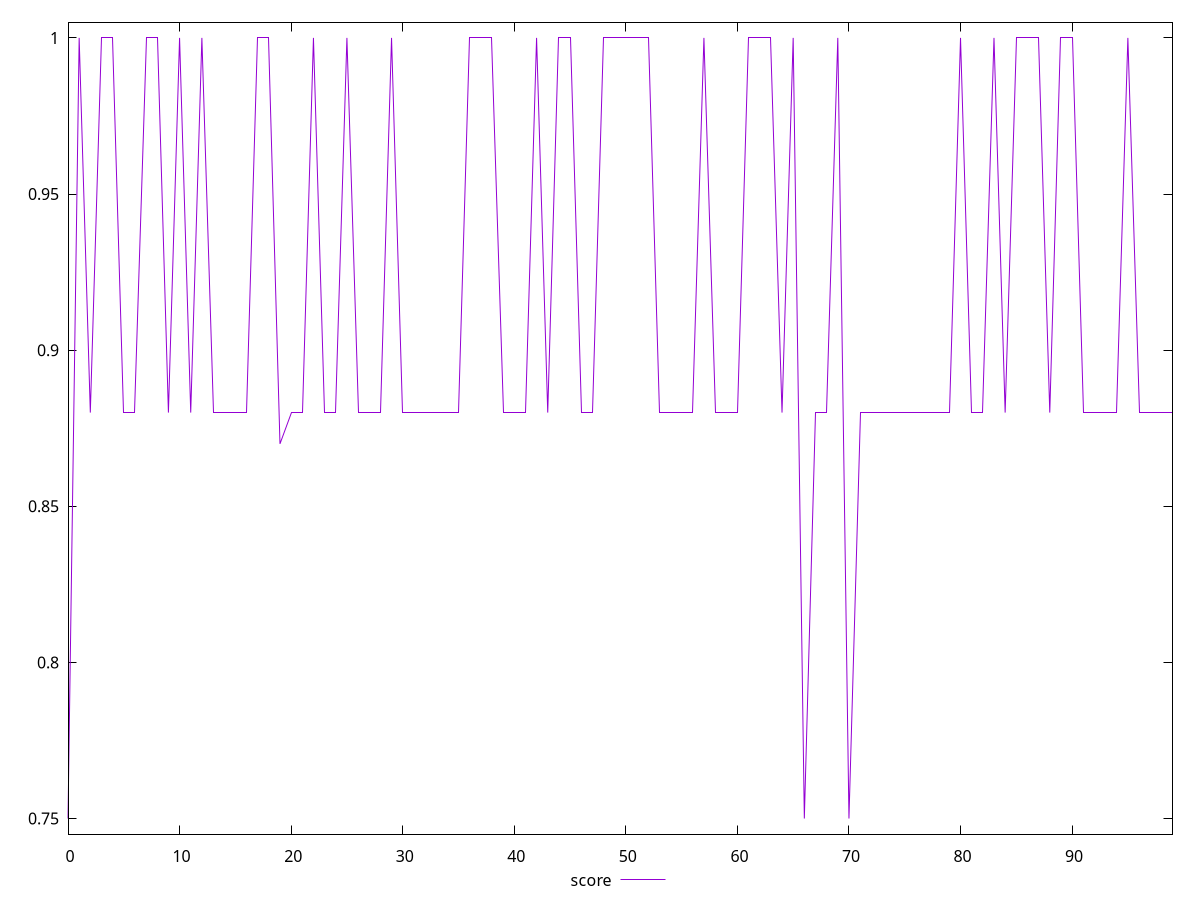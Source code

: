 reset

$score <<EOF
0 0.75
1 1
2 0.88
3 1
4 1
5 0.88
6 0.88
7 1
8 1
9 0.88
10 1
11 0.88
12 1
13 0.88
14 0.88
15 0.88
16 0.88
17 1
18 1
19 0.87
20 0.88
21 0.88
22 1
23 0.88
24 0.88
25 1
26 0.88
27 0.88
28 0.88
29 1
30 0.88
31 0.88
32 0.88
33 0.88
34 0.88
35 0.88
36 1
37 1
38 1
39 0.88
40 0.88
41 0.88
42 1
43 0.88
44 1
45 1
46 0.88
47 0.88
48 1
49 1
50 1
51 1
52 1
53 0.88
54 0.88
55 0.88
56 0.88
57 1
58 0.88
59 0.88
60 0.88
61 1
62 1
63 1
64 0.88
65 1
66 0.75
67 0.88
68 0.88
69 1
70 0.75
71 0.88
72 0.88
73 0.88
74 0.88
75 0.88
76 0.88
77 0.88
78 0.88
79 0.88
80 1
81 0.88
82 0.88
83 1
84 0.88
85 1
86 1
87 1
88 0.88
89 1
90 1
91 0.88
92 0.88
93 0.88
94 0.88
95 1
96 0.88
97 0.88
98 0.88
99 0.88
EOF

set key outside below
set xrange [0:99]
set yrange [0.745:1.005]
set trange [0.745:1.005]
set terminal svg size 640, 500 enhanced background rgb 'white'
set output "report_00026_2021-02-22T21:38:55.199Z/uses-http2/samples/pages+cached/score/values.svg"

plot $score title "score" with line

reset
